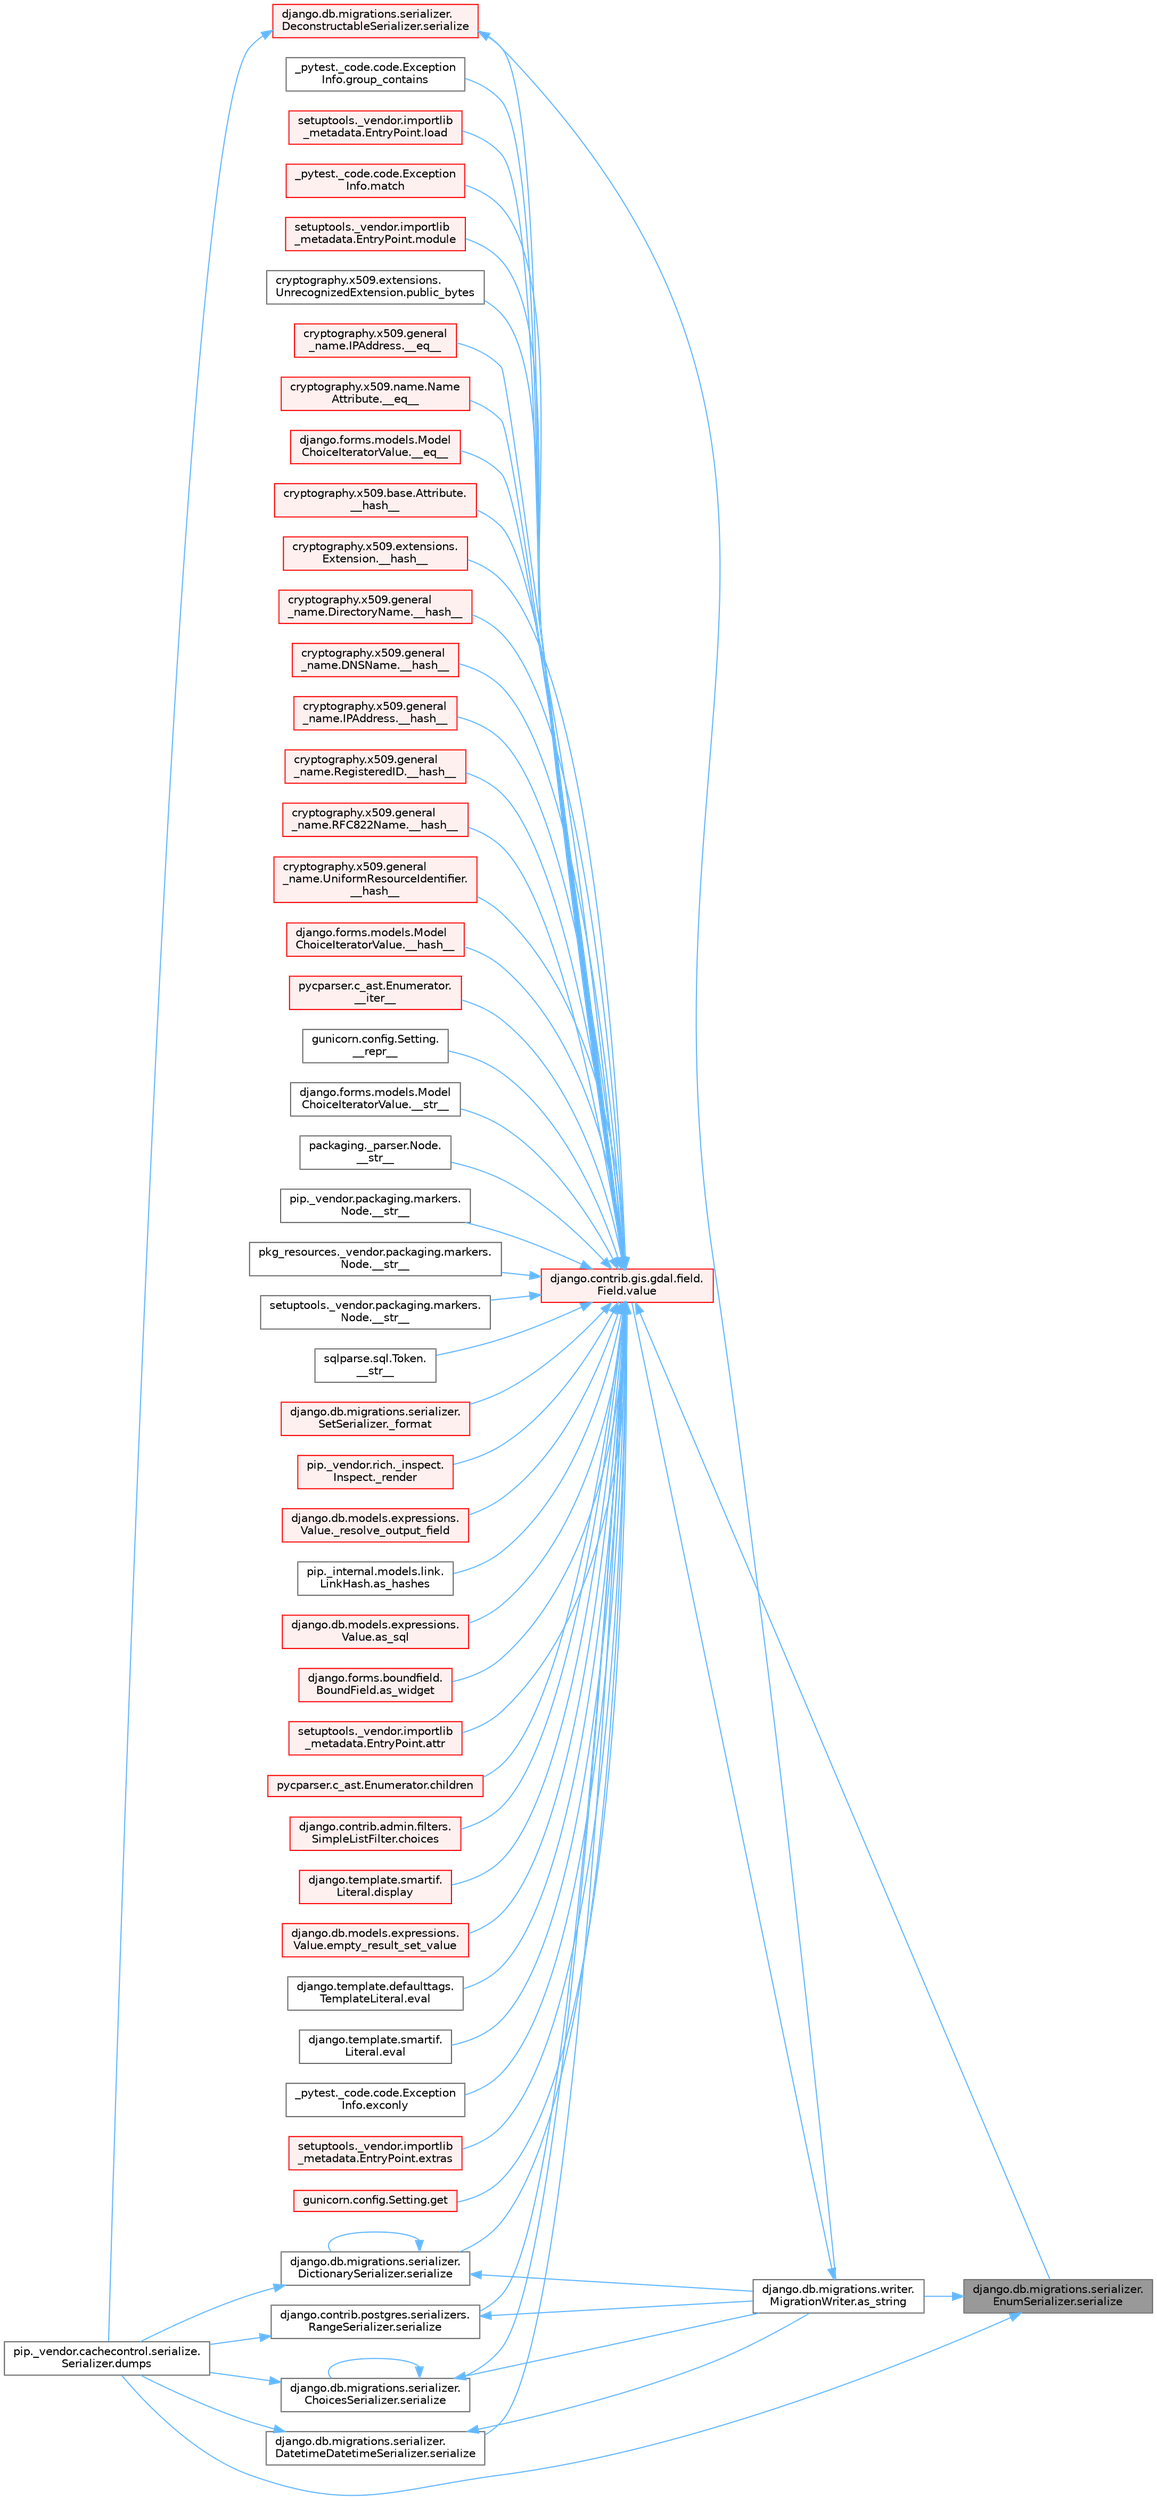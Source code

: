 digraph "django.db.migrations.serializer.EnumSerializer.serialize"
{
 // LATEX_PDF_SIZE
  bgcolor="transparent";
  edge [fontname=Helvetica,fontsize=10,labelfontname=Helvetica,labelfontsize=10];
  node [fontname=Helvetica,fontsize=10,shape=box,height=0.2,width=0.4];
  rankdir="RL";
  Node1 [id="Node000001",label="django.db.migrations.serializer.\lEnumSerializer.serialize",height=0.2,width=0.4,color="gray40", fillcolor="grey60", style="filled", fontcolor="black",tooltip=" "];
  Node1 -> Node2 [id="edge1_Node000001_Node000002",dir="back",color="steelblue1",style="solid",tooltip=" "];
  Node2 [id="Node000002",label="django.db.migrations.writer.\lMigrationWriter.as_string",height=0.2,width=0.4,color="grey40", fillcolor="white", style="filled",URL="$classdjango_1_1db_1_1migrations_1_1writer_1_1_migration_writer.html#a4cf831cf0ce1f20f21c7e5ce5ec60980",tooltip=" "];
  Node2 -> Node3 [id="edge2_Node000002_Node000003",dir="back",color="steelblue1",style="solid",tooltip=" "];
  Node3 [id="Node000003",label="django.contrib.gis.gdal.field.\lField.value",height=0.2,width=0.4,color="red", fillcolor="#FFF0F0", style="filled",URL="$classdjango_1_1contrib_1_1gis_1_1gdal_1_1field_1_1_field.html#a0534fa49aaead023461bb9458776c33c",tooltip=" "];
  Node3 -> Node4 [id="edge3_Node000003_Node000004",dir="back",color="steelblue1",style="solid",tooltip=" "];
  Node4 [id="Node000004",label="cryptography.x509.general\l_name.IPAddress.__eq__",height=0.2,width=0.4,color="red", fillcolor="#FFF0F0", style="filled",URL="$classcryptography_1_1x509_1_1general__name_1_1_i_p_address.html#a9f03c0f27b7fab1555e850429408e0c6",tooltip=" "];
  Node3 -> Node13 [id="edge4_Node000003_Node000013",dir="back",color="steelblue1",style="solid",tooltip=" "];
  Node13 [id="Node000013",label="cryptography.x509.name.Name\lAttribute.__eq__",height=0.2,width=0.4,color="red", fillcolor="#FFF0F0", style="filled",URL="$classcryptography_1_1x509_1_1name_1_1_name_attribute.html#a3f7665b71204e40b3ad9e6f6cbd9c76b",tooltip=" "];
  Node3 -> Node14 [id="edge5_Node000003_Node000014",dir="back",color="steelblue1",style="solid",tooltip=" "];
  Node14 [id="Node000014",label="django.forms.models.Model\lChoiceIteratorValue.__eq__",height=0.2,width=0.4,color="red", fillcolor="#FFF0F0", style="filled",URL="$classdjango_1_1forms_1_1models_1_1_model_choice_iterator_value.html#a5e0a7c8283981cabbbd59372a3664ba4",tooltip=" "];
  Node3 -> Node15 [id="edge6_Node000003_Node000015",dir="back",color="steelblue1",style="solid",tooltip=" "];
  Node15 [id="Node000015",label="cryptography.x509.base.Attribute.\l__hash__",height=0.2,width=0.4,color="red", fillcolor="#FFF0F0", style="filled",URL="$classcryptography_1_1x509_1_1base_1_1_attribute.html#ac75831a8a55d19823de67d9bd79fea12",tooltip=" "];
  Node3 -> Node18 [id="edge7_Node000003_Node000018",dir="back",color="steelblue1",style="solid",tooltip=" "];
  Node18 [id="Node000018",label="cryptography.x509.extensions.\lExtension.__hash__",height=0.2,width=0.4,color="red", fillcolor="#FFF0F0", style="filled",URL="$classcryptography_1_1x509_1_1extensions_1_1_extension.html#a7744510faba9373c947790041c25021e",tooltip=" "];
  Node3 -> Node19 [id="edge8_Node000003_Node000019",dir="back",color="steelblue1",style="solid",tooltip=" "];
  Node19 [id="Node000019",label="cryptography.x509.general\l_name.DirectoryName.__hash__",height=0.2,width=0.4,color="red", fillcolor="#FFF0F0", style="filled",URL="$classcryptography_1_1x509_1_1general__name_1_1_directory_name.html#a72d42dff890691a0b51125ae2f26044e",tooltip=" "];
  Node3 -> Node20 [id="edge9_Node000003_Node000020",dir="back",color="steelblue1",style="solid",tooltip=" "];
  Node20 [id="Node000020",label="cryptography.x509.general\l_name.DNSName.__hash__",height=0.2,width=0.4,color="red", fillcolor="#FFF0F0", style="filled",URL="$classcryptography_1_1x509_1_1general__name_1_1_d_n_s_name.html#a460f8dfd06b7596ce04fd2167416fded",tooltip=" "];
  Node3 -> Node21 [id="edge10_Node000003_Node000021",dir="back",color="steelblue1",style="solid",tooltip=" "];
  Node21 [id="Node000021",label="cryptography.x509.general\l_name.IPAddress.__hash__",height=0.2,width=0.4,color="red", fillcolor="#FFF0F0", style="filled",URL="$classcryptography_1_1x509_1_1general__name_1_1_i_p_address.html#ab656cae16308d1b2937a28d05fb6c4d0",tooltip=" "];
  Node3 -> Node22 [id="edge11_Node000003_Node000022",dir="back",color="steelblue1",style="solid",tooltip=" "];
  Node22 [id="Node000022",label="cryptography.x509.general\l_name.RegisteredID.__hash__",height=0.2,width=0.4,color="red", fillcolor="#FFF0F0", style="filled",URL="$classcryptography_1_1x509_1_1general__name_1_1_registered_i_d.html#af8d2046e0999f369244c67c2198733a7",tooltip=" "];
  Node3 -> Node23 [id="edge12_Node000003_Node000023",dir="back",color="steelblue1",style="solid",tooltip=" "];
  Node23 [id="Node000023",label="cryptography.x509.general\l_name.RFC822Name.__hash__",height=0.2,width=0.4,color="red", fillcolor="#FFF0F0", style="filled",URL="$classcryptography_1_1x509_1_1general__name_1_1_r_f_c822_name.html#a81035374ac9fb28683c691986d008647",tooltip=" "];
  Node3 -> Node24 [id="edge13_Node000003_Node000024",dir="back",color="steelblue1",style="solid",tooltip=" "];
  Node24 [id="Node000024",label="cryptography.x509.general\l_name.UniformResourceIdentifier.\l__hash__",height=0.2,width=0.4,color="red", fillcolor="#FFF0F0", style="filled",URL="$classcryptography_1_1x509_1_1general__name_1_1_uniform_resource_identifier.html#ac855ede87ae6fe5259923efe7a93fb86",tooltip=" "];
  Node3 -> Node25 [id="edge14_Node000003_Node000025",dir="back",color="steelblue1",style="solid",tooltip=" "];
  Node25 [id="Node000025",label="django.forms.models.Model\lChoiceIteratorValue.__hash__",height=0.2,width=0.4,color="red", fillcolor="#FFF0F0", style="filled",URL="$classdjango_1_1forms_1_1models_1_1_model_choice_iterator_value.html#a4e38034545989b541d673781515faa87",tooltip=" "];
  Node3 -> Node26 [id="edge15_Node000003_Node000026",dir="back",color="steelblue1",style="solid",tooltip=" "];
  Node26 [id="Node000026",label="pycparser.c_ast.Enumerator.\l__iter__",height=0.2,width=0.4,color="red", fillcolor="#FFF0F0", style="filled",URL="$classpycparser_1_1c__ast_1_1_enumerator.html#a3cf4b212d12eecc5f6dc9519e168e4d6",tooltip=" "];
  Node3 -> Node29 [id="edge16_Node000003_Node000029",dir="back",color="steelblue1",style="solid",tooltip=" "];
  Node29 [id="Node000029",label="gunicorn.config.Setting.\l__repr__",height=0.2,width=0.4,color="grey40", fillcolor="white", style="filled",URL="$classgunicorn_1_1config_1_1_setting.html#aac61cf1b2eeb8df9723694b12567d07b",tooltip=" "];
  Node3 -> Node30 [id="edge17_Node000003_Node000030",dir="back",color="steelblue1",style="solid",tooltip=" "];
  Node30 [id="Node000030",label="django.forms.models.Model\lChoiceIteratorValue.__str__",height=0.2,width=0.4,color="grey40", fillcolor="white", style="filled",URL="$classdjango_1_1forms_1_1models_1_1_model_choice_iterator_value.html#afbc2913ec5456c1b548c158e842675e8",tooltip=" "];
  Node3 -> Node31 [id="edge18_Node000003_Node000031",dir="back",color="steelblue1",style="solid",tooltip=" "];
  Node31 [id="Node000031",label="packaging._parser.Node.\l__str__",height=0.2,width=0.4,color="grey40", fillcolor="white", style="filled",URL="$classpackaging_1_1__parser_1_1_node.html#a9e6bb62d834f746ff13813cd8b633ee9",tooltip=" "];
  Node3 -> Node32 [id="edge19_Node000003_Node000032",dir="back",color="steelblue1",style="solid",tooltip=" "];
  Node32 [id="Node000032",label="pip._vendor.packaging.markers.\lNode.__str__",height=0.2,width=0.4,color="grey40", fillcolor="white", style="filled",URL="$classpip_1_1__vendor_1_1packaging_1_1markers_1_1_node.html#a62e2e518274efa7011d55b0db12e61b6",tooltip=" "];
  Node3 -> Node33 [id="edge20_Node000003_Node000033",dir="back",color="steelblue1",style="solid",tooltip=" "];
  Node33 [id="Node000033",label="pkg_resources._vendor.packaging.markers.\lNode.__str__",height=0.2,width=0.4,color="grey40", fillcolor="white", style="filled",URL="$classpkg__resources_1_1__vendor_1_1packaging_1_1markers_1_1_node.html#a497b7878028993667ba8cac3657c571e",tooltip=" "];
  Node3 -> Node34 [id="edge21_Node000003_Node000034",dir="back",color="steelblue1",style="solid",tooltip=" "];
  Node34 [id="Node000034",label="setuptools._vendor.packaging.markers.\lNode.__str__",height=0.2,width=0.4,color="grey40", fillcolor="white", style="filled",URL="$classsetuptools_1_1__vendor_1_1packaging_1_1markers_1_1_node.html#a61cd93b00c64e6b2b8c4c35028463f98",tooltip=" "];
  Node3 -> Node35 [id="edge22_Node000003_Node000035",dir="back",color="steelblue1",style="solid",tooltip=" "];
  Node35 [id="Node000035",label="sqlparse.sql.Token.\l__str__",height=0.2,width=0.4,color="grey40", fillcolor="white", style="filled",URL="$classsqlparse_1_1sql_1_1_token.html#a256bde9f3e5675c64ead73d8d2d9dede",tooltip=" "];
  Node3 -> Node36 [id="edge23_Node000003_Node000036",dir="back",color="steelblue1",style="solid",tooltip=" "];
  Node36 [id="Node000036",label="django.db.migrations.serializer.\lSetSerializer._format",height=0.2,width=0.4,color="red", fillcolor="#FFF0F0", style="filled",URL="$classdjango_1_1db_1_1migrations_1_1serializer_1_1_set_serializer.html#a1d6076a3f50e13eb091ca873f4e98a04",tooltip=" "];
  Node3 -> Node947 [id="edge24_Node000003_Node000947",dir="back",color="steelblue1",style="solid",tooltip=" "];
  Node947 [id="Node000947",label="pip._vendor.rich._inspect.\lInspect._render",height=0.2,width=0.4,color="red", fillcolor="#FFF0F0", style="filled",URL="$classpip_1_1__vendor_1_1rich_1_1__inspect_1_1_inspect.html#a9bb6dcacc52f9f07c1d4b7f526789003",tooltip=" "];
  Node3 -> Node1970 [id="edge25_Node000003_Node001970",dir="back",color="steelblue1",style="solid",tooltip=" "];
  Node1970 [id="Node001970",label="django.db.models.expressions.\lValue._resolve_output_field",height=0.2,width=0.4,color="red", fillcolor="#FFF0F0", style="filled",URL="$classdjango_1_1db_1_1models_1_1expressions_1_1_value.html#af1af121c7b76f0e7325f3276049675dd",tooltip=" "];
  Node3 -> Node1208 [id="edge26_Node000003_Node001208",dir="back",color="steelblue1",style="solid",tooltip=" "];
  Node1208 [id="Node001208",label="pip._internal.models.link.\lLinkHash.as_hashes",height=0.2,width=0.4,color="grey40", fillcolor="white", style="filled",URL="$classpip_1_1__internal_1_1models_1_1link_1_1_link_hash.html#a7ad4ea270534955d3a4e031076e8d3c7",tooltip=" "];
  Node3 -> Node1272 [id="edge27_Node000003_Node001272",dir="back",color="steelblue1",style="solid",tooltip=" "];
  Node1272 [id="Node001272",label="django.db.models.expressions.\lValue.as_sql",height=0.2,width=0.4,color="red", fillcolor="#FFF0F0", style="filled",URL="$classdjango_1_1db_1_1models_1_1expressions_1_1_value.html#a2471e71c0db69e52fdb3016f8e97a111",tooltip=" "];
  Node3 -> Node1971 [id="edge28_Node000003_Node001971",dir="back",color="steelblue1",style="solid",tooltip=" "];
  Node1971 [id="Node001971",label="django.forms.boundfield.\lBoundField.as_widget",height=0.2,width=0.4,color="red", fillcolor="#FFF0F0", style="filled",URL="$classdjango_1_1forms_1_1boundfield_1_1_bound_field.html#af3c626b882960bf15842e46b92148be6",tooltip=" "];
  Node3 -> Node1975 [id="edge29_Node000003_Node001975",dir="back",color="steelblue1",style="solid",tooltip=" "];
  Node1975 [id="Node001975",label="setuptools._vendor.importlib\l_metadata.EntryPoint.attr",height=0.2,width=0.4,color="red", fillcolor="#FFF0F0", style="filled",URL="$classsetuptools_1_1__vendor_1_1importlib__metadata_1_1_entry_point.html#aabd496e73aa6546a504e62648c493978",tooltip=" "];
  Node3 -> Node1980 [id="edge30_Node000003_Node001980",dir="back",color="steelblue1",style="solid",tooltip=" "];
  Node1980 [id="Node001980",label="pycparser.c_ast.Enumerator.children",height=0.2,width=0.4,color="red", fillcolor="#FFF0F0", style="filled",URL="$classpycparser_1_1c__ast_1_1_enumerator.html#a96ee9f70f433cf2b3daf1d163e59d3d6",tooltip=" "];
  Node3 -> Node1981 [id="edge31_Node000003_Node001981",dir="back",color="steelblue1",style="solid",tooltip=" "];
  Node1981 [id="Node001981",label="django.contrib.admin.filters.\lSimpleListFilter.choices",height=0.2,width=0.4,color="red", fillcolor="#FFF0F0", style="filled",URL="$classdjango_1_1contrib_1_1admin_1_1filters_1_1_simple_list_filter.html#a78c6d86dc920875f1170f747e043f50d",tooltip=" "];
  Node3 -> Node2033 [id="edge32_Node000003_Node002033",dir="back",color="steelblue1",style="solid",tooltip=" "];
  Node2033 [id="Node002033",label="django.template.smartif.\lLiteral.display",height=0.2,width=0.4,color="red", fillcolor="#FFF0F0", style="filled",URL="$classdjango_1_1template_1_1smartif_1_1_literal.html#a77e2e9e9b26d200150b8e3ac7f4766dd",tooltip=" "];
  Node3 -> Node2098 [id="edge33_Node000003_Node002098",dir="back",color="steelblue1",style="solid",tooltip=" "];
  Node2098 [id="Node002098",label="django.db.models.expressions.\lValue.empty_result_set_value",height=0.2,width=0.4,color="red", fillcolor="#FFF0F0", style="filled",URL="$classdjango_1_1db_1_1models_1_1expressions_1_1_value.html#a414da85ff28e3c167fc7d00e1f0c41b4",tooltip=" "];
  Node3 -> Node2099 [id="edge34_Node000003_Node002099",dir="back",color="steelblue1",style="solid",tooltip=" "];
  Node2099 [id="Node002099",label="django.template.defaulttags.\lTemplateLiteral.eval",height=0.2,width=0.4,color="grey40", fillcolor="white", style="filled",URL="$classdjango_1_1template_1_1defaulttags_1_1_template_literal.html#a5e2931d2cb642386e0c9200913888582",tooltip=" "];
  Node3 -> Node2100 [id="edge35_Node000003_Node002100",dir="back",color="steelblue1",style="solid",tooltip=" "];
  Node2100 [id="Node002100",label="django.template.smartif.\lLiteral.eval",height=0.2,width=0.4,color="grey40", fillcolor="white", style="filled",URL="$classdjango_1_1template_1_1smartif_1_1_literal.html#a38c7531149db84b909dbdc281a510fdc",tooltip=" "];
  Node3 -> Node2101 [id="edge36_Node000003_Node002101",dir="back",color="steelblue1",style="solid",tooltip=" "];
  Node2101 [id="Node002101",label="_pytest._code.code.Exception\lInfo.exconly",height=0.2,width=0.4,color="grey40", fillcolor="white", style="filled",URL="$class__pytest_1_1__code_1_1code_1_1_exception_info.html#af914645a1bd6a60df65413f81be404d2",tooltip=" "];
  Node3 -> Node2102 [id="edge37_Node000003_Node002102",dir="back",color="steelblue1",style="solid",tooltip=" "];
  Node2102 [id="Node002102",label="setuptools._vendor.importlib\l_metadata.EntryPoint.extras",height=0.2,width=0.4,color="red", fillcolor="#FFF0F0", style="filled",URL="$classsetuptools_1_1__vendor_1_1importlib__metadata_1_1_entry_point.html#a959028f40566e604120f75d1172b7553",tooltip=" "];
  Node3 -> Node2386 [id="edge38_Node000003_Node002386",dir="back",color="steelblue1",style="solid",tooltip=" "];
  Node2386 [id="Node002386",label="gunicorn.config.Setting.get",height=0.2,width=0.4,color="red", fillcolor="#FFF0F0", style="filled",URL="$classgunicorn_1_1config_1_1_setting.html#a073fc5db1c568f183f22d137009d059f",tooltip=" "];
  Node3 -> Node2387 [id="edge39_Node000003_Node002387",dir="back",color="steelblue1",style="solid",tooltip=" "];
  Node2387 [id="Node002387",label="_pytest._code.code.Exception\lInfo.group_contains",height=0.2,width=0.4,color="grey40", fillcolor="white", style="filled",URL="$class__pytest_1_1__code_1_1code_1_1_exception_info.html#a22d76c2c80c349a23d80b678ade457a3",tooltip=" "];
  Node3 -> Node2388 [id="edge40_Node000003_Node002388",dir="back",color="steelblue1",style="solid",tooltip=" "];
  Node2388 [id="Node002388",label="setuptools._vendor.importlib\l_metadata.EntryPoint.load",height=0.2,width=0.4,color="red", fillcolor="#FFF0F0", style="filled",URL="$classsetuptools_1_1__vendor_1_1importlib__metadata_1_1_entry_point.html#a609a1ac87285ab214a4473c3e0c9037d",tooltip=" "];
  Node3 -> Node2389 [id="edge41_Node000003_Node002389",dir="back",color="steelblue1",style="solid",tooltip=" "];
  Node2389 [id="Node002389",label="_pytest._code.code.Exception\lInfo.match",height=0.2,width=0.4,color="red", fillcolor="#FFF0F0", style="filled",URL="$class__pytest_1_1__code_1_1code_1_1_exception_info.html#add2b41099a93570ca05b03a5c61af0c1",tooltip=" "];
  Node3 -> Node2425 [id="edge42_Node000003_Node002425",dir="back",color="steelblue1",style="solid",tooltip=" "];
  Node2425 [id="Node002425",label="setuptools._vendor.importlib\l_metadata.EntryPoint.module",height=0.2,width=0.4,color="red", fillcolor="#FFF0F0", style="filled",URL="$classsetuptools_1_1__vendor_1_1importlib__metadata_1_1_entry_point.html#ab0cf8662ae1b114f079d464a9bdbb70f",tooltip=" "];
  Node3 -> Node2439 [id="edge43_Node000003_Node002439",dir="back",color="steelblue1",style="solid",tooltip=" "];
  Node2439 [id="Node002439",label="cryptography.x509.extensions.\lUnrecognizedExtension.public_bytes",height=0.2,width=0.4,color="grey40", fillcolor="white", style="filled",URL="$classcryptography_1_1x509_1_1extensions_1_1_unrecognized_extension.html#aed00f9b850ea51e85b6075d6a1794cdc",tooltip=" "];
  Node3 -> Node2440 [id="edge44_Node000003_Node002440",dir="back",color="steelblue1",style="solid",tooltip=" "];
  Node2440 [id="Node002440",label="django.contrib.postgres.serializers.\lRangeSerializer.serialize",height=0.2,width=0.4,color="grey40", fillcolor="white", style="filled",URL="$classdjango_1_1contrib_1_1postgres_1_1serializers_1_1_range_serializer.html#afad32d7bbc5e5989a1a049e0ac0b6750",tooltip=" "];
  Node2440 -> Node2 [id="edge45_Node002440_Node000002",dir="back",color="steelblue1",style="solid",tooltip=" "];
  Node2440 -> Node955 [id="edge46_Node002440_Node000955",dir="back",color="steelblue1",style="solid",tooltip=" "];
  Node955 [id="Node000955",label="pip._vendor.cachecontrol.serialize.\lSerializer.dumps",height=0.2,width=0.4,color="grey40", fillcolor="white", style="filled",URL="$classpip_1_1__vendor_1_1cachecontrol_1_1serialize_1_1_serializer.html#af9655b2c82e5c0e3d17fd611d32c7804",tooltip=" "];
  Node3 -> Node2441 [id="edge47_Node000003_Node002441",dir="back",color="steelblue1",style="solid",tooltip=" "];
  Node2441 [id="Node002441",label="django.db.migrations.serializer.\lChoicesSerializer.serialize",height=0.2,width=0.4,color="grey40", fillcolor="white", style="filled",URL="$classdjango_1_1db_1_1migrations_1_1serializer_1_1_choices_serializer.html#a2efb6c5c75efbaf01db1bf7eef4fc307",tooltip=" "];
  Node2441 -> Node2 [id="edge48_Node002441_Node000002",dir="back",color="steelblue1",style="solid",tooltip=" "];
  Node2441 -> Node955 [id="edge49_Node002441_Node000955",dir="back",color="steelblue1",style="solid",tooltip=" "];
  Node2441 -> Node2441 [id="edge50_Node002441_Node002441",dir="back",color="steelblue1",style="solid",tooltip=" "];
  Node3 -> Node2442 [id="edge51_Node000003_Node002442",dir="back",color="steelblue1",style="solid",tooltip=" "];
  Node2442 [id="Node002442",label="django.db.migrations.serializer.\lDatetimeDatetimeSerializer.serialize",height=0.2,width=0.4,color="grey40", fillcolor="white", style="filled",URL="$classdjango_1_1db_1_1migrations_1_1serializer_1_1_datetime_datetime_serializer.html#ad9cfe436f7daad93c7d56ce09f69db5b",tooltip=" "];
  Node2442 -> Node2 [id="edge52_Node002442_Node000002",dir="back",color="steelblue1",style="solid",tooltip=" "];
  Node2442 -> Node955 [id="edge53_Node002442_Node000955",dir="back",color="steelblue1",style="solid",tooltip=" "];
  Node3 -> Node2443 [id="edge54_Node000003_Node002443",dir="back",color="steelblue1",style="solid",tooltip=" "];
  Node2443 [id="Node002443",label="django.db.migrations.serializer.\lDeconstructableSerializer.serialize",height=0.2,width=0.4,color="red", fillcolor="#FFF0F0", style="filled",URL="$classdjango_1_1db_1_1migrations_1_1serializer_1_1_deconstructable_serializer.html#adea6ca795b2052e80619530dfb5706dd",tooltip=" "];
  Node2443 -> Node2 [id="edge55_Node002443_Node000002",dir="back",color="steelblue1",style="solid",tooltip=" "];
  Node2443 -> Node955 [id="edge56_Node002443_Node000955",dir="back",color="steelblue1",style="solid",tooltip=" "];
  Node3 -> Node2447 [id="edge57_Node000003_Node002447",dir="back",color="steelblue1",style="solid",tooltip=" "];
  Node2447 [id="Node002447",label="django.db.migrations.serializer.\lDictionarySerializer.serialize",height=0.2,width=0.4,color="grey40", fillcolor="white", style="filled",URL="$classdjango_1_1db_1_1migrations_1_1serializer_1_1_dictionary_serializer.html#a6efaf347fe3e41be93025eb8ea0a2441",tooltip=" "];
  Node2447 -> Node2 [id="edge58_Node002447_Node000002",dir="back",color="steelblue1",style="solid",tooltip=" "];
  Node2447 -> Node955 [id="edge59_Node002447_Node000955",dir="back",color="steelblue1",style="solid",tooltip=" "];
  Node2447 -> Node2447 [id="edge60_Node002447_Node002447",dir="back",color="steelblue1",style="solid",tooltip=" "];
  Node3 -> Node1 [id="edge61_Node000003_Node000001",dir="back",color="steelblue1",style="solid",tooltip=" "];
  Node1 -> Node955 [id="edge62_Node000001_Node000955",dir="back",color="steelblue1",style="solid",tooltip=" "];
}
